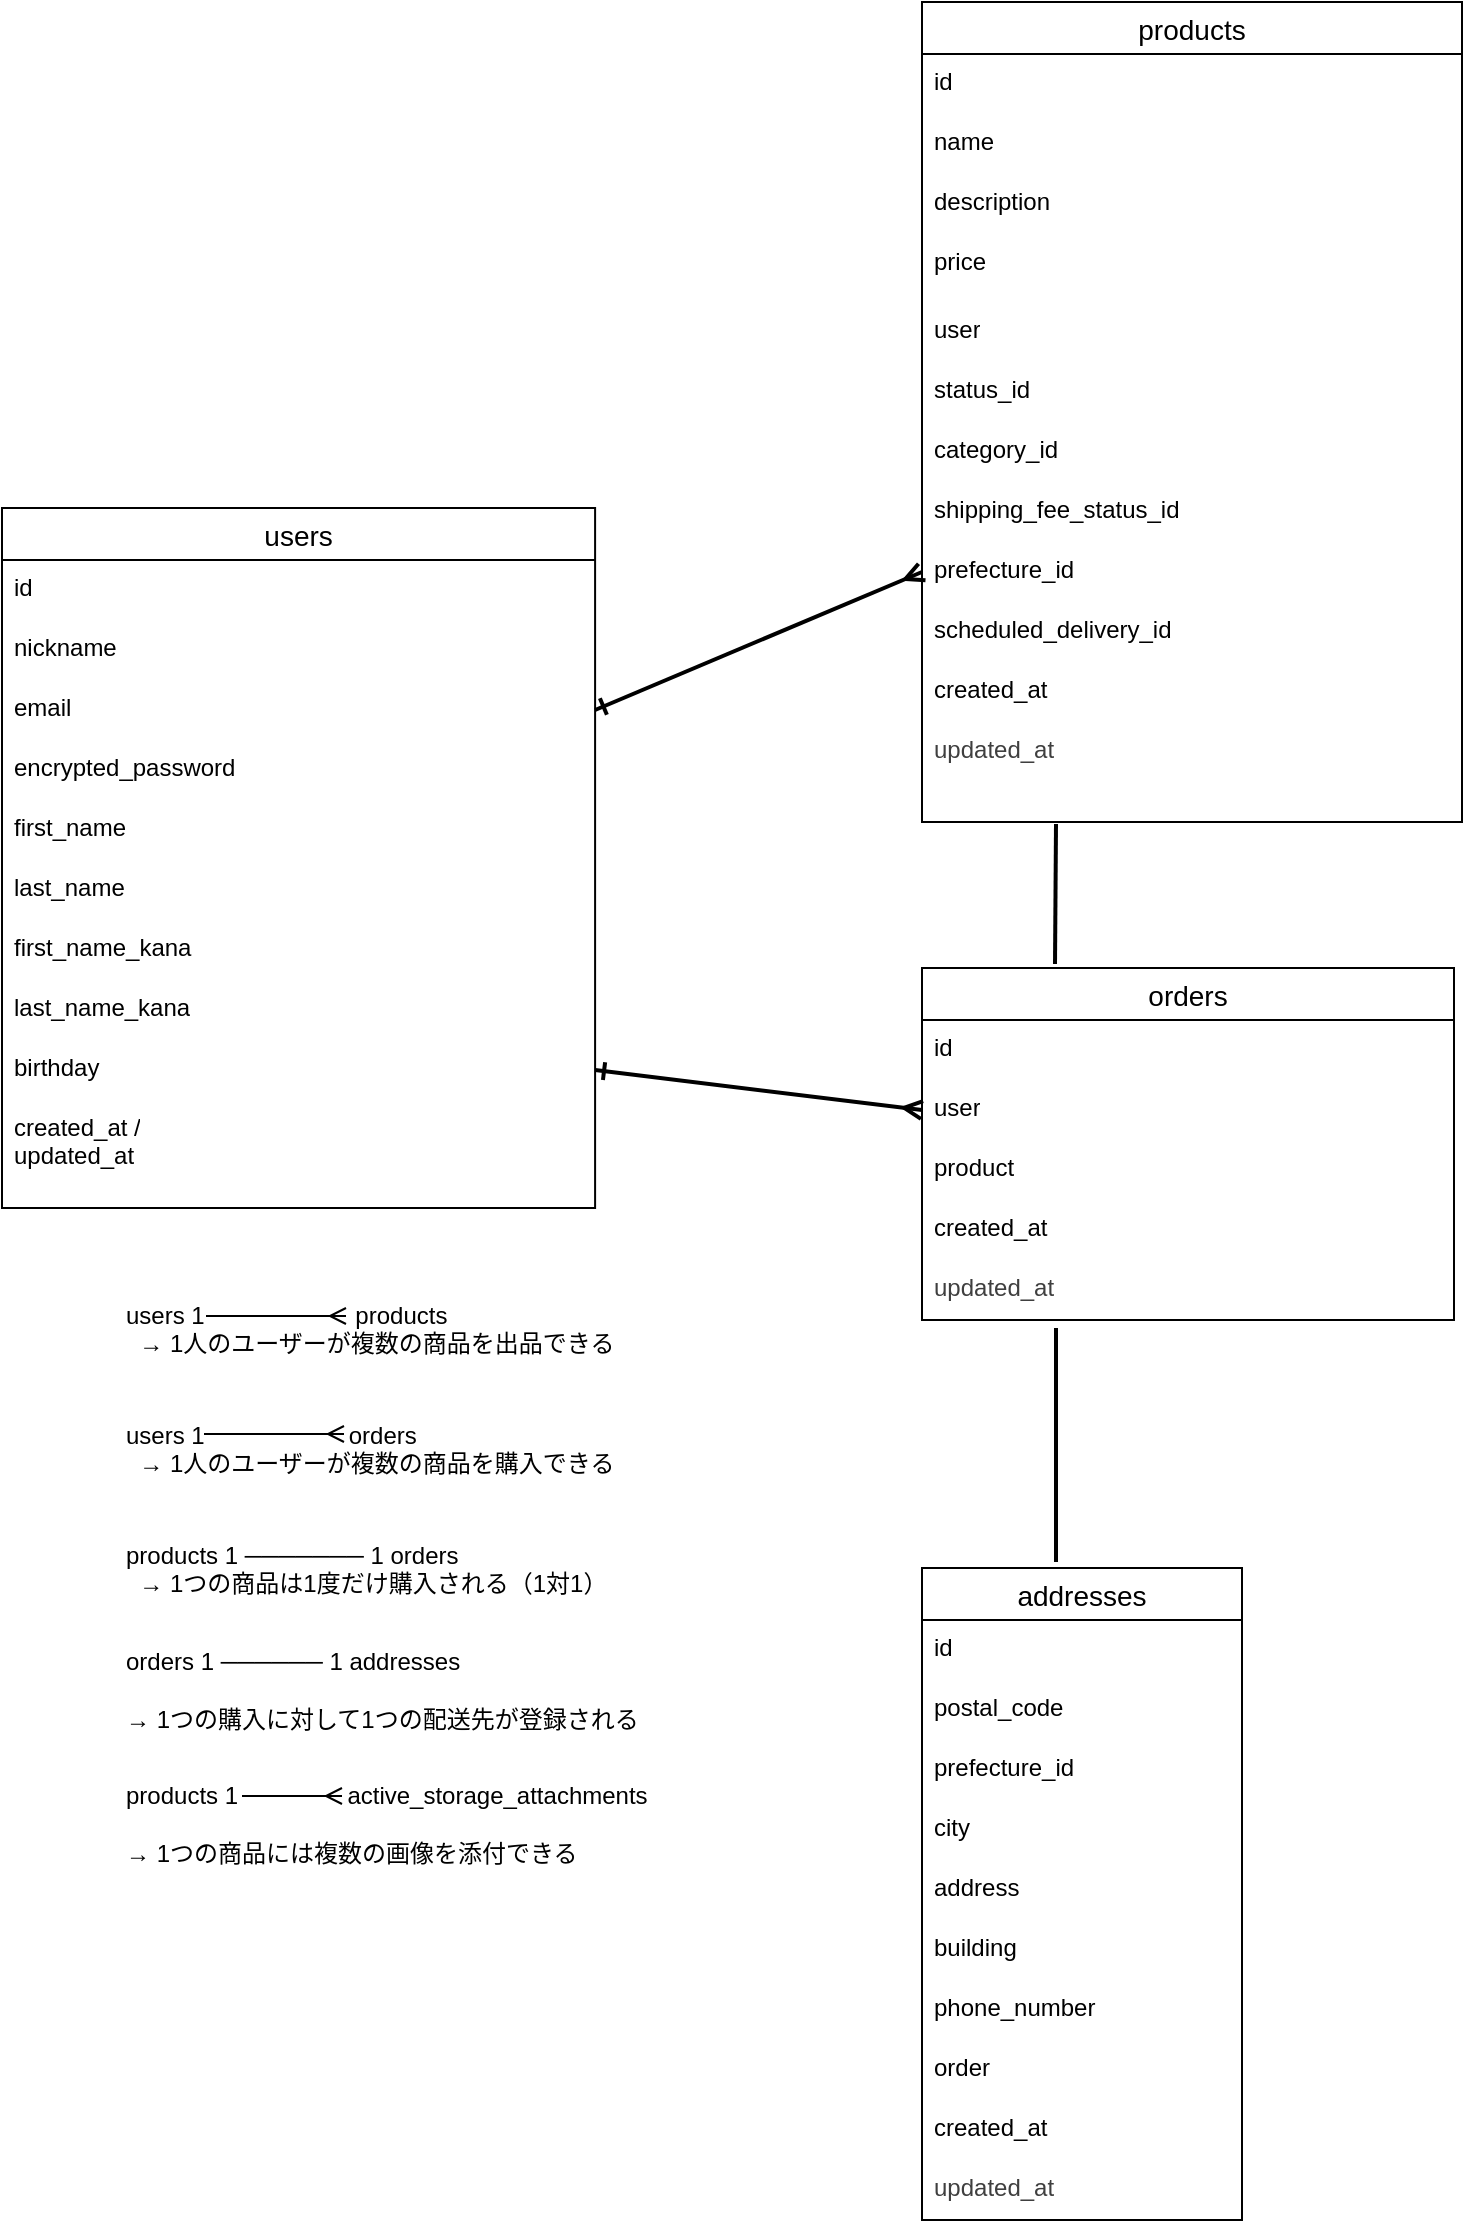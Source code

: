 <mxfile>
    <diagram id="okv1Zp_opklmXotLHVZX" name="ページ1">
        <mxGraphModel dx="2042" dy="1144" grid="1" gridSize="10" guides="1" tooltips="1" connect="1" arrows="1" fold="1" page="1" pageScale="1" pageWidth="827" pageHeight="1169" math="0" shadow="0">
            <root>
                <mxCell id="0"/>
                <mxCell id="1" parent="0"/>
                <mxCell id="2" value="users" style="swimlane;fontStyle=0;childLayout=stackLayout;horizontal=1;startSize=26;horizontalStack=0;resizeParent=1;resizeParentMax=0;resizeLast=0;collapsible=1;marginBottom=0;align=center;fontSize=14;" vertex="1" parent="1">
                    <mxGeometry x="20" y="280" width="296.55" height="350" as="geometry"/>
                </mxCell>
                <mxCell id="53" value="id" style="text;strokeColor=none;fillColor=none;spacingLeft=4;spacingRight=4;overflow=hidden;rotatable=0;points=[[0,0.5],[1,0.5]];portConstraint=eastwest;fontSize=12;whiteSpace=wrap;html=1;" vertex="1" parent="2">
                    <mxGeometry y="26" width="296.55" height="30" as="geometry"/>
                </mxCell>
                <mxCell id="3" value="nickname" style="text;strokeColor=none;fillColor=none;spacingLeft=4;spacingRight=4;overflow=hidden;rotatable=0;points=[[0,0.5],[1,0.5]];portConstraint=eastwest;fontSize=12;whiteSpace=wrap;html=1;" vertex="1" parent="2">
                    <mxGeometry y="56" width="296.55" height="30" as="geometry"/>
                </mxCell>
                <mxCell id="4" value="email" style="text;strokeColor=none;fillColor=none;spacingLeft=4;spacingRight=4;overflow=hidden;rotatable=0;points=[[0,0.5],[1,0.5]];portConstraint=eastwest;fontSize=12;whiteSpace=wrap;html=1;" vertex="1" parent="2">
                    <mxGeometry y="86" width="296.55" height="30" as="geometry"/>
                </mxCell>
                <mxCell id="5" value="encrypted_password" style="text;strokeColor=none;fillColor=none;spacingLeft=4;spacingRight=4;overflow=hidden;rotatable=0;points=[[0,0.5],[1,0.5]];portConstraint=eastwest;fontSize=12;whiteSpace=wrap;html=1;" vertex="1" parent="2">
                    <mxGeometry y="116" width="296.55" height="30" as="geometry"/>
                </mxCell>
                <mxCell id="6" value="first_name" style="text;strokeColor=none;fillColor=none;spacingLeft=4;spacingRight=4;overflow=hidden;rotatable=0;points=[[0,0.5],[1,0.5]];portConstraint=eastwest;fontSize=12;whiteSpace=wrap;html=1;" vertex="1" parent="2">
                    <mxGeometry y="146" width="296.55" height="30" as="geometry"/>
                </mxCell>
                <mxCell id="7" value="last_name" style="text;strokeColor=none;fillColor=none;spacingLeft=4;spacingRight=4;overflow=hidden;rotatable=0;points=[[0,0.5],[1,0.5]];portConstraint=eastwest;fontSize=12;whiteSpace=wrap;html=1;" vertex="1" parent="2">
                    <mxGeometry y="176" width="296.55" height="30" as="geometry"/>
                </mxCell>
                <mxCell id="43" value="first_name_kana" style="text;strokeColor=none;fillColor=none;spacingLeft=4;spacingRight=4;overflow=hidden;rotatable=0;points=[[0,0.5],[1,0.5]];portConstraint=eastwest;fontSize=12;whiteSpace=wrap;html=1;" vertex="1" parent="2">
                    <mxGeometry y="206" width="296.55" height="30" as="geometry"/>
                </mxCell>
                <mxCell id="44" value="last_name_kana" style="text;strokeColor=none;fillColor=none;spacingLeft=4;spacingRight=4;overflow=hidden;rotatable=0;points=[[0,0.5],[1,0.5]];portConstraint=eastwest;fontSize=12;whiteSpace=wrap;html=1;" vertex="1" parent="2">
                    <mxGeometry y="236" width="296.55" height="30" as="geometry"/>
                </mxCell>
                <mxCell id="8" value="birthday" style="text;strokeColor=none;fillColor=none;spacingLeft=4;spacingRight=4;overflow=hidden;rotatable=0;points=[[0,0.5],[1,0.5]];portConstraint=eastwest;fontSize=12;whiteSpace=wrap;html=1;" vertex="1" parent="2">
                    <mxGeometry y="266" width="296.55" height="30" as="geometry"/>
                </mxCell>
                <mxCell id="9" value="created_at /&lt;div&gt;updated_at&lt;/div&gt;" style="text;strokeColor=none;fillColor=none;spacingLeft=4;spacingRight=4;overflow=hidden;rotatable=0;points=[[0,0.5],[1,0.5]];portConstraint=eastwest;fontSize=12;whiteSpace=wrap;html=1;" vertex="1" parent="2">
                    <mxGeometry y="296" width="296.55" height="54" as="geometry"/>
                </mxCell>
                <mxCell id="10" value="products" style="swimlane;fontStyle=0;childLayout=stackLayout;horizontal=1;startSize=26;horizontalStack=0;resizeParent=1;resizeParentMax=0;resizeLast=0;collapsible=1;marginBottom=0;align=center;fontSize=14;" vertex="1" parent="1">
                    <mxGeometry x="480" y="27" width="270" height="410" as="geometry"/>
                </mxCell>
                <mxCell id="54" value="id" style="text;strokeColor=none;fillColor=none;spacingLeft=4;spacingRight=4;overflow=hidden;rotatable=0;points=[[0,0.5],[1,0.5]];portConstraint=eastwest;fontSize=12;whiteSpace=wrap;html=1;" vertex="1" parent="10">
                    <mxGeometry y="26" width="270" height="30" as="geometry"/>
                </mxCell>
                <mxCell id="11" value="name" style="text;strokeColor=none;fillColor=none;spacingLeft=4;spacingRight=4;overflow=hidden;rotatable=0;points=[[0,0.5],[1,0.5]];portConstraint=eastwest;fontSize=12;whiteSpace=wrap;html=1;" vertex="1" parent="10">
                    <mxGeometry y="56" width="270" height="30" as="geometry"/>
                </mxCell>
                <mxCell id="12" value="description" style="text;strokeColor=none;fillColor=none;spacingLeft=4;spacingRight=4;overflow=hidden;rotatable=0;points=[[0,0.5],[1,0.5]];portConstraint=eastwest;fontSize=12;whiteSpace=wrap;html=1;" vertex="1" parent="10">
                    <mxGeometry y="86" width="270" height="30" as="geometry"/>
                </mxCell>
                <mxCell id="13" value="price" style="text;strokeColor=none;fillColor=none;spacingLeft=4;spacingRight=4;overflow=hidden;rotatable=0;points=[[0,0.5],[1,0.5]];portConstraint=eastwest;fontSize=12;whiteSpace=wrap;html=1;" vertex="1" parent="10">
                    <mxGeometry y="116" width="270" height="34" as="geometry"/>
                </mxCell>
                <mxCell id="14" value="user" style="text;strokeColor=none;fillColor=none;spacingLeft=4;spacingRight=4;overflow=hidden;rotatable=0;points=[[0,0.5],[1,0.5]];portConstraint=eastwest;fontSize=12;whiteSpace=wrap;html=1;" vertex="1" parent="10">
                    <mxGeometry y="150" width="270" height="30" as="geometry"/>
                </mxCell>
                <mxCell id="15" value="status_id" style="text;strokeColor=none;fillColor=none;spacingLeft=4;spacingRight=4;overflow=hidden;rotatable=0;points=[[0,0.5],[1,0.5]];portConstraint=eastwest;fontSize=12;whiteSpace=wrap;html=1;" vertex="1" parent="10">
                    <mxGeometry y="180" width="270" height="30" as="geometry"/>
                </mxCell>
                <mxCell id="45" value="category_id" style="text;strokeColor=none;fillColor=none;spacingLeft=4;spacingRight=4;overflow=hidden;rotatable=0;points=[[0,0.5],[1,0.5]];portConstraint=eastwest;fontSize=12;whiteSpace=wrap;html=1;" vertex="1" parent="10">
                    <mxGeometry y="210" width="270" height="30" as="geometry"/>
                </mxCell>
                <mxCell id="16" value="shipping_fee_status_id" style="text;strokeColor=none;fillColor=none;spacingLeft=4;spacingRight=4;overflow=hidden;rotatable=0;points=[[0,0.5],[1,0.5]];portConstraint=eastwest;fontSize=12;whiteSpace=wrap;html=1;" vertex="1" parent="10">
                    <mxGeometry y="240" width="270" height="30" as="geometry"/>
                </mxCell>
                <mxCell id="17" value="prefecture_id" style="text;strokeColor=none;fillColor=none;spacingLeft=4;spacingRight=4;overflow=hidden;rotatable=0;points=[[0,0.5],[1,0.5]];portConstraint=eastwest;fontSize=12;whiteSpace=wrap;html=1;" vertex="1" parent="10">
                    <mxGeometry y="270" width="270" height="30" as="geometry"/>
                </mxCell>
                <mxCell id="18" value="scheduled_delivery_id" style="text;strokeColor=none;fillColor=none;spacingLeft=4;spacingRight=4;overflow=hidden;rotatable=0;points=[[0,0.5],[1,0.5]];portConstraint=eastwest;fontSize=12;whiteSpace=wrap;html=1;" vertex="1" parent="10">
                    <mxGeometry y="300" width="270" height="30" as="geometry"/>
                </mxCell>
                <mxCell id="46" value="&lt;span style=&quot;color: rgb(0, 0, 0);&quot;&gt;created_at&lt;/span&gt;" style="text;strokeColor=none;fillColor=none;spacingLeft=4;spacingRight=4;overflow=hidden;rotatable=0;points=[[0,0.5],[1,0.5]];portConstraint=eastwest;fontSize=12;whiteSpace=wrap;html=1;" vertex="1" parent="10">
                    <mxGeometry y="330" width="270" height="30" as="geometry"/>
                </mxCell>
                <mxCell id="47" value="&lt;span style=&quot;color: rgb(63, 63, 63);&quot;&gt;updated_at&lt;/span&gt;" style="text;strokeColor=none;fillColor=none;spacingLeft=4;spacingRight=4;overflow=hidden;rotatable=0;points=[[0,0.5],[1,0.5]];portConstraint=eastwest;fontSize=12;whiteSpace=wrap;html=1;" vertex="1" parent="10">
                    <mxGeometry y="360" width="270" height="50" as="geometry"/>
                </mxCell>
                <mxCell id="19" value="orders" style="swimlane;fontStyle=0;childLayout=stackLayout;horizontal=1;startSize=26;horizontalStack=0;resizeParent=1;resizeParentMax=0;resizeLast=0;collapsible=1;marginBottom=0;align=center;fontSize=14;" vertex="1" parent="1">
                    <mxGeometry x="480" y="510" width="266" height="176" as="geometry"/>
                </mxCell>
                <mxCell id="55" value="id" style="text;strokeColor=none;fillColor=none;spacingLeft=4;spacingRight=4;overflow=hidden;rotatable=0;points=[[0,0.5],[1,0.5]];portConstraint=eastwest;fontSize=12;whiteSpace=wrap;html=1;" vertex="1" parent="19">
                    <mxGeometry y="26" width="266" height="30" as="geometry"/>
                </mxCell>
                <mxCell id="20" value="user" style="text;strokeColor=none;fillColor=none;spacingLeft=4;spacingRight=4;overflow=hidden;rotatable=0;points=[[0,0.5],[1,0.5]];portConstraint=eastwest;fontSize=12;whiteSpace=wrap;html=1;" vertex="1" parent="19">
                    <mxGeometry y="56" width="266" height="30" as="geometry"/>
                </mxCell>
                <mxCell id="21" value="product" style="text;strokeColor=none;fillColor=none;spacingLeft=4;spacingRight=4;overflow=hidden;rotatable=0;points=[[0,0.5],[1,0.5]];portConstraint=eastwest;fontSize=12;whiteSpace=wrap;html=1;" vertex="1" parent="19">
                    <mxGeometry y="86" width="266" height="30" as="geometry"/>
                </mxCell>
                <mxCell id="22" value="created_at" style="text;strokeColor=none;fillColor=none;spacingLeft=4;spacingRight=4;overflow=hidden;rotatable=0;points=[[0,0.5],[1,0.5]];portConstraint=eastwest;fontSize=12;whiteSpace=wrap;html=1;" vertex="1" parent="19">
                    <mxGeometry y="116" width="266" height="30" as="geometry"/>
                </mxCell>
                <mxCell id="50" value="&lt;span style=&quot;color: rgb(63, 63, 63);&quot;&gt;updated_at&lt;/span&gt;" style="text;strokeColor=none;fillColor=none;spacingLeft=4;spacingRight=4;overflow=hidden;rotatable=0;points=[[0,0.5],[1,0.5]];portConstraint=eastwest;fontSize=12;whiteSpace=wrap;html=1;" vertex="1" parent="19">
                    <mxGeometry y="146" width="266" height="30" as="geometry"/>
                </mxCell>
                <mxCell id="23" style="edgeStyle=none;html=1;exitX=0.25;exitY=0;exitDx=0;exitDy=0;endArrow=none;endFill=0;strokeWidth=2;" edge="1" parent="1">
                    <mxGeometry relative="1" as="geometry">
                        <mxPoint x="546.5" y="508" as="sourcePoint"/>
                        <mxPoint x="547" y="438" as="targetPoint"/>
                    </mxGeometry>
                </mxCell>
                <mxCell id="24" style="edgeStyle=none;html=1;exitX=1;exitY=0.5;exitDx=0;exitDy=0;entryX=0;entryY=0.5;entryDx=0;entryDy=0;startArrow=ERone;startFill=0;endArrow=ERmany;endFill=0;endSize=6;strokeWidth=2;targetPerimeterSpacing=14;" edge="1" parent="1" source="4" target="17">
                    <mxGeometry relative="1" as="geometry"/>
                </mxCell>
                <mxCell id="25" style="edgeStyle=none;html=1;exitX=1;exitY=0.5;exitDx=0;exitDy=0;entryX=0;entryY=0.5;entryDx=0;entryDy=0;startArrow=ERone;startFill=0;endArrow=ERmany;endFill=0;strokeWidth=2;" edge="1" parent="1" source="8" target="20">
                    <mxGeometry relative="1" as="geometry"/>
                </mxCell>
                <mxCell id="26" value="users 1 　　　　　　products  &#xa;  → 1人のユーザーが複数の商品を出品できる" style="text;whiteSpace=wrap;" vertex="1" parent="1">
                    <mxGeometry x="80" y="670" width="280" height="50" as="geometry"/>
                </mxCell>
                <mxCell id="27" value="users 1　　　　　　orders  &#xa;  → 1人のユーザーが複数の商品を購入できる" style="text;whiteSpace=wrap;" vertex="1" parent="1">
                    <mxGeometry x="80" y="730" width="280" height="50" as="geometry"/>
                </mxCell>
                <mxCell id="28" value="products 1 ─────── 1 orders  &#xa;  → 1つの商品は1度だけ購入される（1対1）" style="text;whiteSpace=wrap;" vertex="1" parent="1">
                    <mxGeometry x="80" y="790" width="270" height="50" as="geometry"/>
                </mxCell>
                <mxCell id="29" style="edgeStyle=none;html=1;endArrow=none;endFill=0;strokeWidth=2;" edge="1" parent="1">
                    <mxGeometry relative="1" as="geometry">
                        <mxPoint x="547" y="690" as="targetPoint"/>
                        <mxPoint x="547" y="807" as="sourcePoint"/>
                    </mxGeometry>
                </mxCell>
                <mxCell id="30" value="addresses" style="swimlane;fontStyle=0;childLayout=stackLayout;horizontal=1;startSize=26;horizontalStack=0;resizeParent=1;resizeParentMax=0;resizeLast=0;collapsible=1;marginBottom=0;align=center;fontSize=14;" vertex="1" parent="1">
                    <mxGeometry x="480" y="810" width="160" height="326" as="geometry"/>
                </mxCell>
                <mxCell id="56" value="id" style="text;strokeColor=none;fillColor=none;spacingLeft=4;spacingRight=4;overflow=hidden;rotatable=0;points=[[0,0.5],[1,0.5]];portConstraint=eastwest;fontSize=12;whiteSpace=wrap;html=1;" vertex="1" parent="30">
                    <mxGeometry y="26" width="160" height="30" as="geometry"/>
                </mxCell>
                <mxCell id="31" value="postal_code" style="text;strokeColor=none;fillColor=none;spacingLeft=4;spacingRight=4;overflow=hidden;rotatable=0;points=[[0,0.5],[1,0.5]];portConstraint=eastwest;fontSize=12;whiteSpace=wrap;html=1;" vertex="1" parent="30">
                    <mxGeometry y="56" width="160" height="30" as="geometry"/>
                </mxCell>
                <mxCell id="32" value="prefecture_id" style="text;strokeColor=none;fillColor=none;spacingLeft=4;spacingRight=4;overflow=hidden;rotatable=0;points=[[0,0.5],[1,0.5]];portConstraint=eastwest;fontSize=12;whiteSpace=wrap;html=1;" vertex="1" parent="30">
                    <mxGeometry y="86" width="160" height="30" as="geometry"/>
                </mxCell>
                <mxCell id="33" value="city" style="text;strokeColor=none;fillColor=none;spacingLeft=4;spacingRight=4;overflow=hidden;rotatable=0;points=[[0,0.5],[1,0.5]];portConstraint=eastwest;fontSize=12;whiteSpace=wrap;html=1;" vertex="1" parent="30">
                    <mxGeometry y="116" width="160" height="30" as="geometry"/>
                </mxCell>
                <mxCell id="34" value="address" style="text;strokeColor=none;fillColor=none;spacingLeft=4;spacingRight=4;overflow=hidden;rotatable=0;points=[[0,0.5],[1,0.5]];portConstraint=eastwest;fontSize=12;whiteSpace=wrap;html=1;" vertex="1" parent="30">
                    <mxGeometry y="146" width="160" height="30" as="geometry"/>
                </mxCell>
                <mxCell id="35" value="building" style="text;strokeColor=none;fillColor=none;spacingLeft=4;spacingRight=4;overflow=hidden;rotatable=0;points=[[0,0.5],[1,0.5]];portConstraint=eastwest;fontSize=12;whiteSpace=wrap;html=1;" vertex="1" parent="30">
                    <mxGeometry y="176" width="160" height="30" as="geometry"/>
                </mxCell>
                <mxCell id="36" value="phone_number" style="text;strokeColor=none;fillColor=none;spacingLeft=4;spacingRight=4;overflow=hidden;rotatable=0;points=[[0,0.5],[1,0.5]];portConstraint=eastwest;fontSize=12;whiteSpace=wrap;html=1;" vertex="1" parent="30">
                    <mxGeometry y="206" width="160" height="30" as="geometry"/>
                </mxCell>
                <mxCell id="37" value="order" style="text;strokeColor=none;fillColor=none;spacingLeft=4;spacingRight=4;overflow=hidden;rotatable=0;points=[[0,0.5],[1,0.5]];portConstraint=eastwest;fontSize=12;whiteSpace=wrap;html=1;" vertex="1" parent="30">
                    <mxGeometry y="236" width="160" height="30" as="geometry"/>
                </mxCell>
                <mxCell id="51" value="&lt;span style=&quot;color: rgb(0, 0, 0);&quot;&gt;created_at&lt;/span&gt;" style="text;strokeColor=none;fillColor=none;spacingLeft=4;spacingRight=4;overflow=hidden;rotatable=0;points=[[0,0.5],[1,0.5]];portConstraint=eastwest;fontSize=12;whiteSpace=wrap;html=1;" vertex="1" parent="30">
                    <mxGeometry y="266" width="160" height="30" as="geometry"/>
                </mxCell>
                <mxCell id="52" value="&lt;span style=&quot;color: rgb(63, 63, 63);&quot;&gt;updated_at&lt;/span&gt;" style="text;strokeColor=none;fillColor=none;spacingLeft=4;spacingRight=4;overflow=hidden;rotatable=0;points=[[0,0.5],[1,0.5]];portConstraint=eastwest;fontSize=12;whiteSpace=wrap;html=1;" vertex="1" parent="30">
                    <mxGeometry y="296" width="160" height="30" as="geometry"/>
                </mxCell>
                <mxCell id="38" value="orders 1 ────── 1 addresses&#xa;&#xa;→ 1つの購入に対して1つの配送先が登録される" style="text;whiteSpace=wrap;" vertex="1" parent="1">
                    <mxGeometry x="80" y="843" width="270" height="50" as="geometry"/>
                </mxCell>
                <mxCell id="39" value="products 1 　　　　 active_storage_attachments&#xa;&#xa;→ 1つの商品には複数の画像を添付できる" style="text;whiteSpace=wrap;" vertex="1" parent="1">
                    <mxGeometry x="80" y="910" width="270" height="50" as="geometry"/>
                </mxCell>
                <mxCell id="40" value="" style="endArrow=ERmany;html=1;rounded=0;strokeWidth=1;endFill=0;" edge="1" parent="1">
                    <mxGeometry relative="1" as="geometry">
                        <mxPoint x="122" y="684" as="sourcePoint"/>
                        <mxPoint x="192" y="684" as="targetPoint"/>
                    </mxGeometry>
                </mxCell>
                <mxCell id="41" value="" style="endArrow=ERmany;html=1;rounded=0;strokeWidth=1;endFill=0;" edge="1" parent="1">
                    <mxGeometry relative="1" as="geometry">
                        <mxPoint x="121" y="743" as="sourcePoint"/>
                        <mxPoint x="191" y="743" as="targetPoint"/>
                    </mxGeometry>
                </mxCell>
                <mxCell id="42" value="" style="endArrow=ERmany;html=1;rounded=0;strokeWidth=1;endFill=0;" edge="1" parent="1">
                    <mxGeometry relative="1" as="geometry">
                        <mxPoint x="140" y="924" as="sourcePoint"/>
                        <mxPoint x="190" y="924" as="targetPoint"/>
                    </mxGeometry>
                </mxCell>
            </root>
        </mxGraphModel>
    </diagram>
</mxfile>